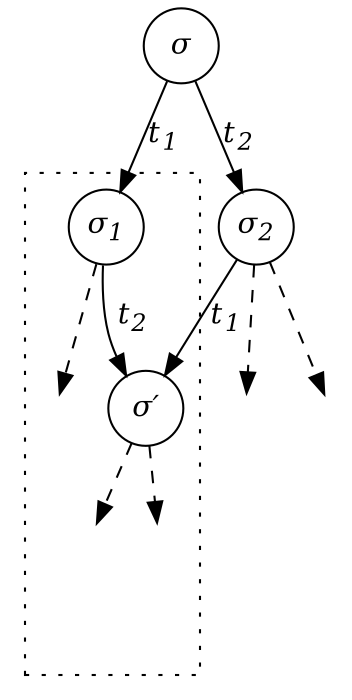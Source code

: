 digraph Sleep {
    rankdir=TB;
    node [shape=circle, fixedsize=true, fontname="Palatino-Italic"];
    edge [fontname="Palatino-Italic"];

    subgraph cluster_explored {
        style=dotted;
        b [label=<&#963;<sub>1</sub>>];
        d [label=<&#963;&#8242;>];
        dum2, dum3, dum4, dum5 [height=0.2, style=invis, label=""];
    }

    a [label=<&#963;>];
    c [label=<&#963;<sub>2</sub>>];
    dum0, dum1, dumx [style=invis, label="", height=0.2];
    a -> b [label=<t<sub>1</sub>>];
    a -> c [label=<t<sub>2</sub>>];
    c -> dumx [style=dashed];
    dumx -> dum0 [style=invis];
    c -> dum1 [style=dashed];
    dum1 -> dum0 [style=invis];
    dum1 -> dum3 [style=invis];

    b -> d [label=< t<sub>2</sub>>];
    b -> dum4 [style=dashed];
    c -> d [label=<t<sub>1</sub>>];
    dum4 -> dum2 [style=invis];
    d -> dum2 [style=dashed];
    d -> dum3 [style=dashed];
    {dum0, dum1, dum2, dum3} -> dum5 [style=invis];
}
